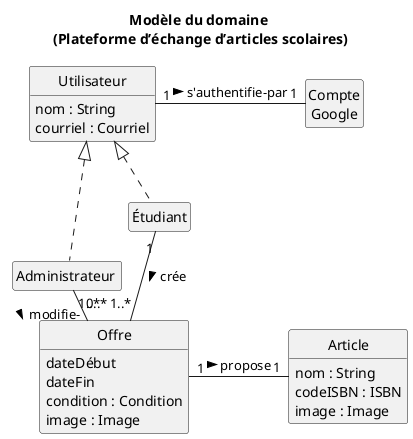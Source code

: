 @startuml
skinparam style strictuml
hide methods
hide empty members
title Modèle du domaine \n(Plateforme d’échange d’articles scolaires)
class Utilisateur {
  nom : String
  courriel : Courriel
}

class  "Étudiant"  as E
class E {
}

class "Administrateur " as A 
class A {
  
}

class "Compte\nGoogle" as Compte {
}

class Article {
  nom : String
  codeISBN : ISBN
  image : Image
}

Class Offre{
  dateDébut
  dateFin
  condition : Condition
  image : Image
}


A .up.|> Utilisateur
E .up.|> Utilisateur
Utilisateur "1" - "1" Compte: s'authentifie-par >

E "1" -- "1..*" Offre: crée >
'E "0..*" - "1..*" Offre: Misé >
'E "0..*" - "1..*" Article: recherche >
Offre "1" - "1" Article : propose >
A "1..*" - "0..*" Offre : modifie­ >
@enduml
